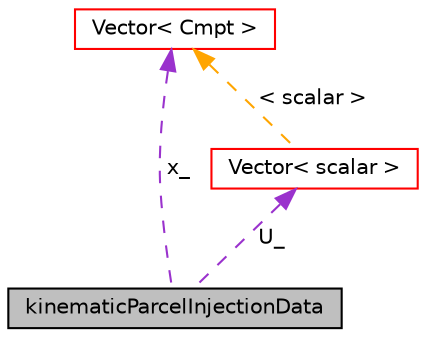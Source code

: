 digraph "kinematicParcelInjectionData"
{
  bgcolor="transparent";
  edge [fontname="Helvetica",fontsize="10",labelfontname="Helvetica",labelfontsize="10"];
  node [fontname="Helvetica",fontsize="10",shape=record];
  Node1 [label="kinematicParcelInjectionData",height=0.2,width=0.4,color="black", fillcolor="grey75", style="filled", fontcolor="black"];
  Node2 -> Node1 [dir="back",color="darkorchid3",fontsize="10",style="dashed",label=" x_" ,fontname="Helvetica"];
  Node2 [label="Vector\< Cmpt \>",height=0.2,width=0.4,color="red",URL="$a02898.html",tooltip="Templated 3D Vector derived from VectorSpace adding construction from 3 components, element access using x(), y() and z() member functions and the inner-product (dot-product) and cross product operators. "];
  Node3 -> Node1 [dir="back",color="darkorchid3",fontsize="10",style="dashed",label=" U_" ,fontname="Helvetica"];
  Node3 [label="Vector\< scalar \>",height=0.2,width=0.4,color="red",URL="$a02898.html"];
  Node2 -> Node3 [dir="back",color="orange",fontsize="10",style="dashed",label=" \< scalar \>" ,fontname="Helvetica"];
}
